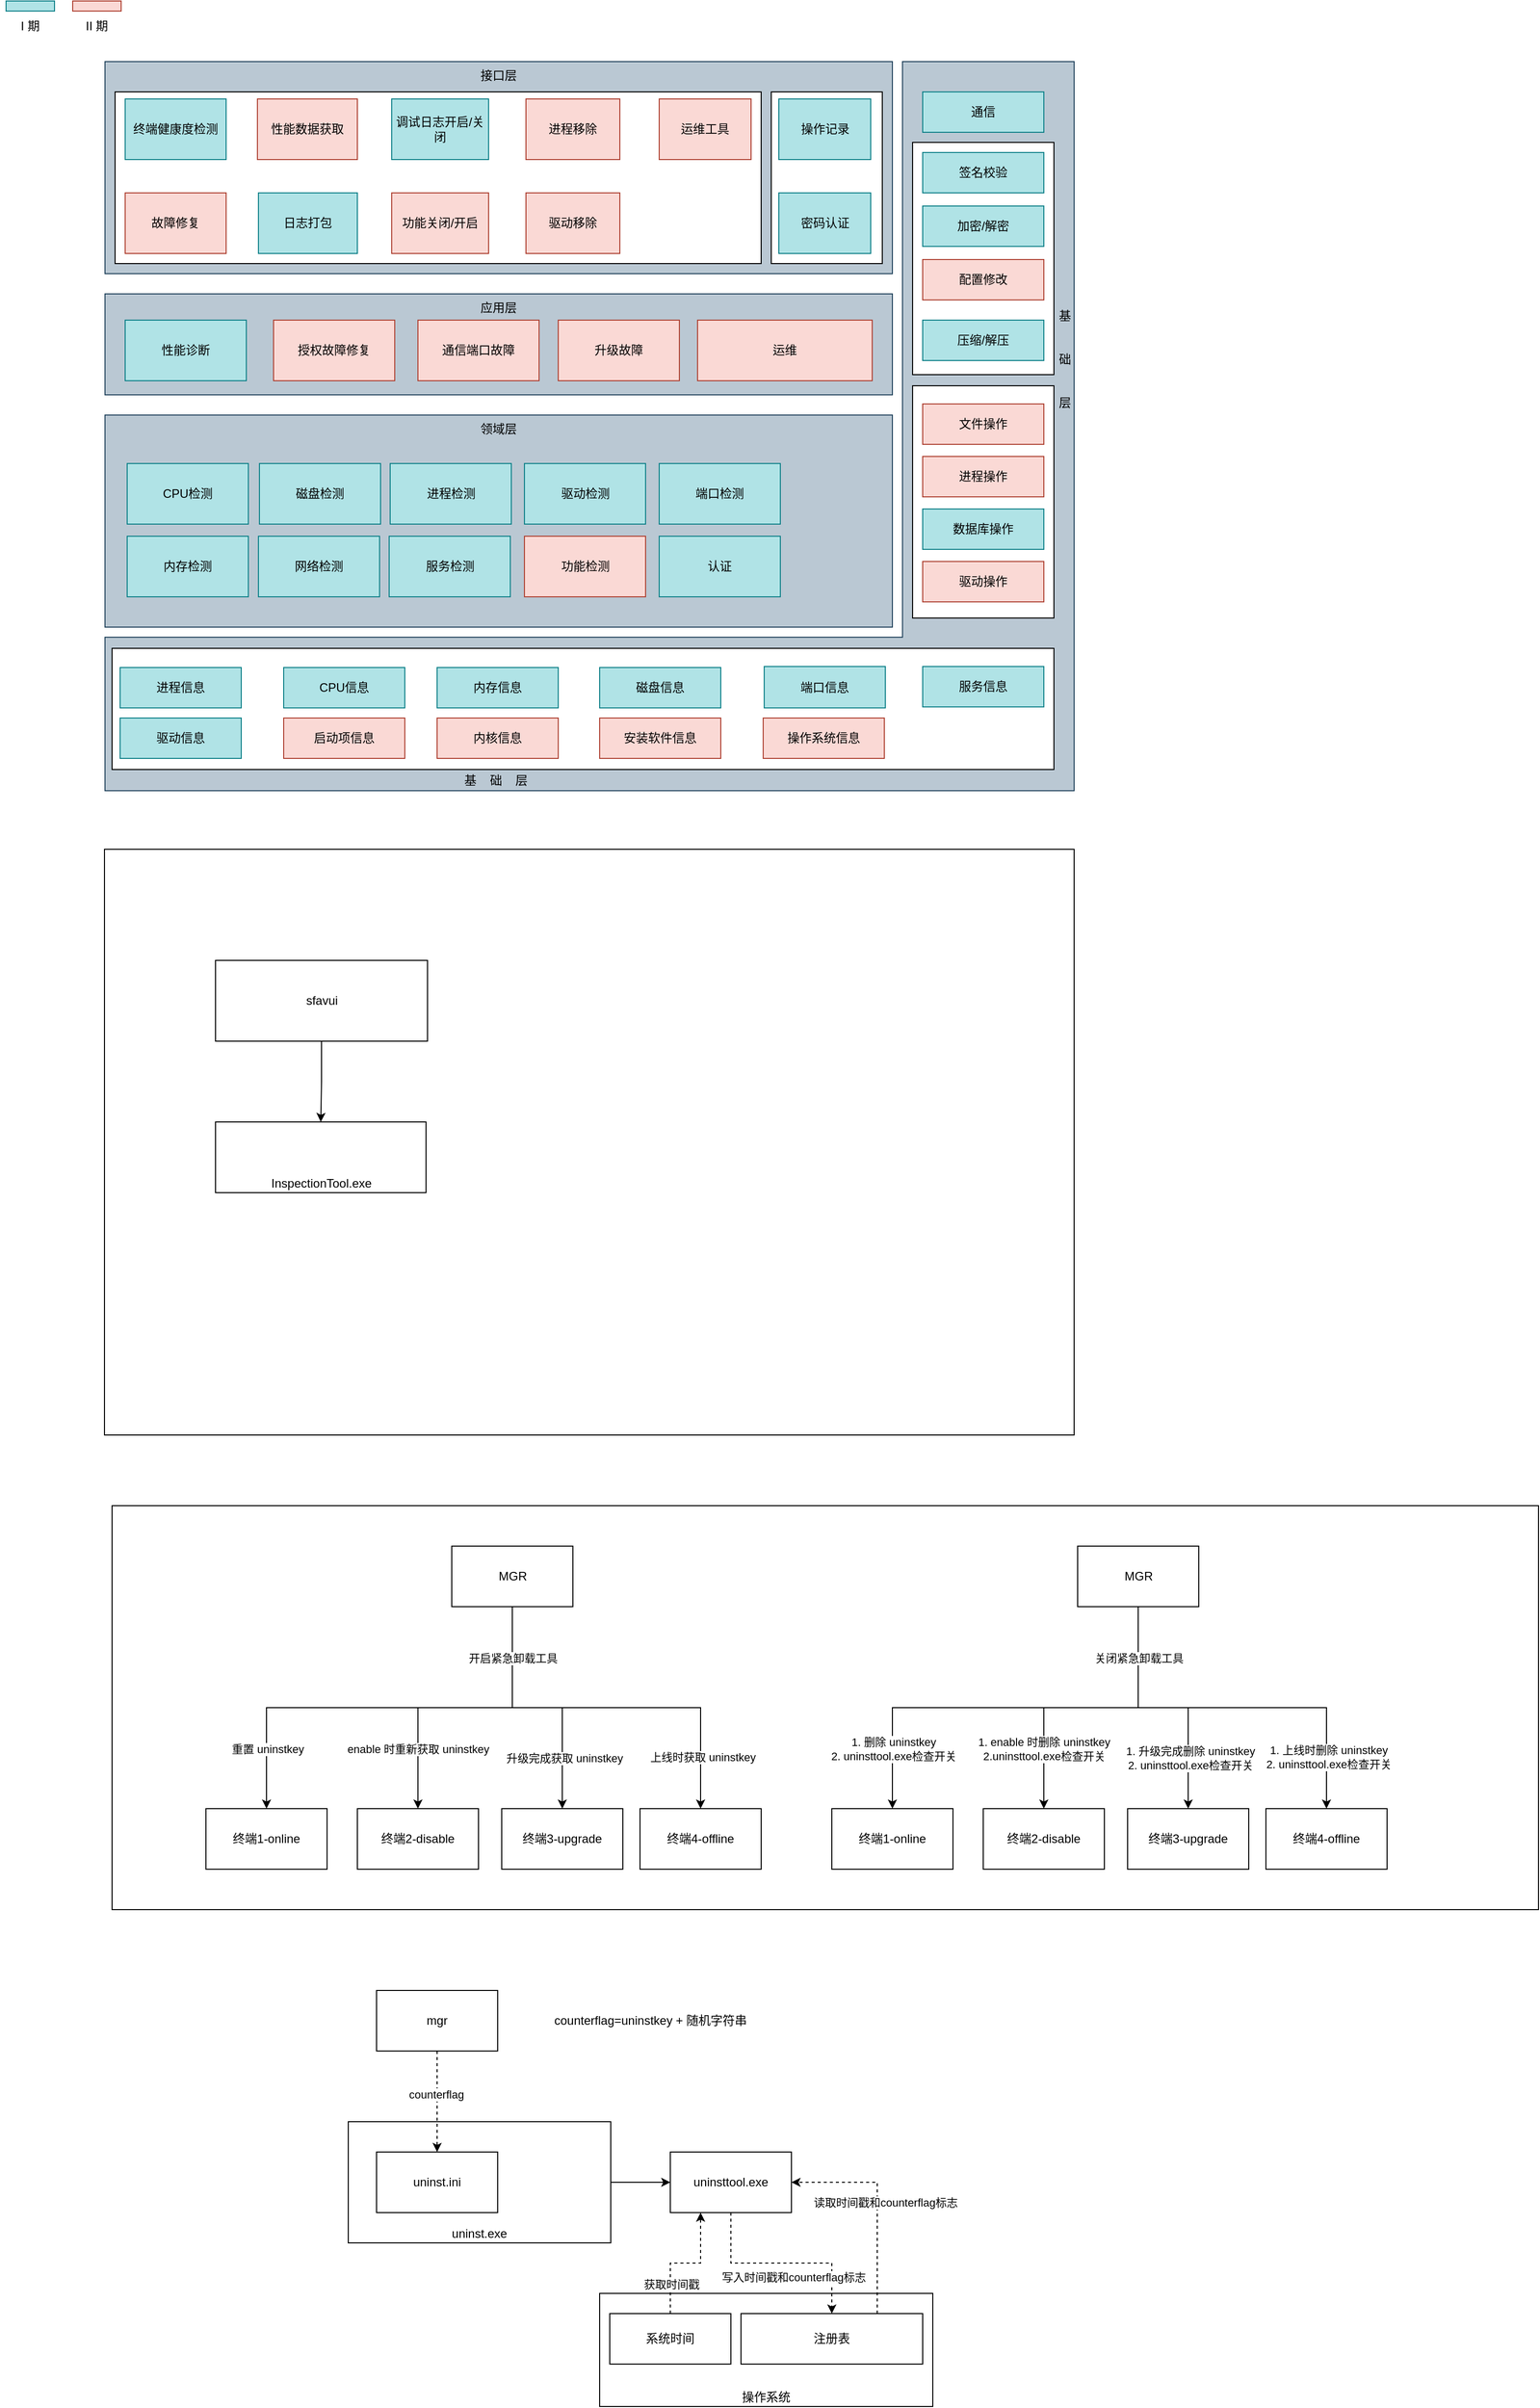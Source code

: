 <mxfile version="22.1.0" type="github">
  <diagram name="第 1 页" id="NOW3hmvJAIs22LeMde_s">
    <mxGraphModel dx="1434" dy="758" grid="1" gridSize="10" guides="1" tooltips="1" connect="1" arrows="1" fold="1" page="1" pageScale="1" pageWidth="827" pageHeight="1169" math="0" shadow="0">
      <root>
        <mxCell id="0" />
        <mxCell id="1" parent="0" />
        <mxCell id="RvbaP1fydgw7fQkFeHSI-6" value="&lt;div style=&quot;text-align: justify;&quot;&gt;&lt;/div&gt;&lt;div style=&quot;&quot;&gt;&lt;/div&gt;" style="shape=corner;whiteSpace=wrap;html=1;direction=west;dx=170;dy=152;align=right;fillColor=#bac8d3;strokeColor=#23445d;" parent="1" vertex="1">
          <mxGeometry x="120" y="80" width="960" height="722" as="geometry" />
        </mxCell>
        <mxCell id="RvbaP1fydgw7fQkFeHSI-1" value="接口层" style="rounded=0;whiteSpace=wrap;html=1;align=center;fillColor=#bac8d3;strokeColor=#23445d;verticalAlign=top;" parent="1" vertex="1">
          <mxGeometry x="120" y="80" width="780" height="210" as="geometry" />
        </mxCell>
        <mxCell id="RvbaP1fydgw7fQkFeHSI-2" value="应用层" style="rounded=0;whiteSpace=wrap;html=1;align=center;fillColor=#bac8d3;strokeColor=#23445d;verticalAlign=top;" parent="1" vertex="1">
          <mxGeometry x="120" y="310" width="780" height="100" as="geometry" />
        </mxCell>
        <mxCell id="RvbaP1fydgw7fQkFeHSI-3" value="领域层" style="rounded=0;whiteSpace=wrap;html=1;align=center;fillColor=#bac8d3;strokeColor=#23445d;verticalAlign=top;" parent="1" vertex="1">
          <mxGeometry x="120" y="430" width="780" height="210" as="geometry" />
        </mxCell>
        <mxCell id="RvbaP1fydgw7fQkFeHSI-36" value="" style="rounded=0;whiteSpace=wrap;html=1;" parent="1" vertex="1">
          <mxGeometry x="127" y="661" width="933" height="120" as="geometry" />
        </mxCell>
        <mxCell id="RvbaP1fydgw7fQkFeHSI-7" value="基&amp;nbsp; &amp;nbsp; 础&amp;nbsp; &amp;nbsp; 层" style="text;strokeColor=none;fillColor=none;align=left;verticalAlign=middle;spacingLeft=4;spacingRight=4;overflow=hidden;points=[[0,0.5],[1,0.5]];portConstraint=eastwest;rotatable=0;whiteSpace=wrap;html=1;" parent="1" vertex="1">
          <mxGeometry x="470" y="782" width="80" height="20" as="geometry" />
        </mxCell>
        <mxCell id="RvbaP1fydgw7fQkFeHSI-8" value="基&lt;br&gt;&lt;br&gt;&lt;br&gt;础&lt;br&gt;&lt;br&gt;&lt;br&gt;层" style="text;strokeColor=none;fillColor=none;align=left;verticalAlign=middle;spacingLeft=4;spacingRight=4;overflow=hidden;points=[[0,0.5],[1,0.5]];portConstraint=eastwest;rotatable=0;whiteSpace=wrap;html=1;" parent="1" vertex="1">
          <mxGeometry x="1059" y="290" width="31" height="170" as="geometry" />
        </mxCell>
        <mxCell id="RvbaP1fydgw7fQkFeHSI-10" value="进程信息" style="rounded=0;whiteSpace=wrap;html=1;fillColor=#b0e3e6;strokeColor=#0e8088;" parent="1" vertex="1">
          <mxGeometry x="135" y="680" width="120" height="40" as="geometry" />
        </mxCell>
        <mxCell id="RvbaP1fydgw7fQkFeHSI-11" value="CPU信息" style="rounded=0;whiteSpace=wrap;html=1;fillColor=#b0e3e6;strokeColor=#0e8088;" parent="1" vertex="1">
          <mxGeometry x="297" y="680" width="120" height="40" as="geometry" />
        </mxCell>
        <mxCell id="RvbaP1fydgw7fQkFeHSI-12" value="内存信息" style="rounded=0;whiteSpace=wrap;html=1;fillColor=#b0e3e6;strokeColor=#0e8088;" parent="1" vertex="1">
          <mxGeometry x="449" y="680" width="120" height="40" as="geometry" />
        </mxCell>
        <mxCell id="RvbaP1fydgw7fQkFeHSI-13" value="磁盘信息" style="rounded=0;whiteSpace=wrap;html=1;fillColor=#b0e3e6;strokeColor=#0e8088;" parent="1" vertex="1">
          <mxGeometry x="610" y="680" width="120" height="40" as="geometry" />
        </mxCell>
        <mxCell id="RvbaP1fydgw7fQkFeHSI-14" value="端口信息" style="rounded=0;whiteSpace=wrap;html=1;fillColor=#b0e3e6;strokeColor=#0e8088;" parent="1" vertex="1">
          <mxGeometry x="773" y="679" width="120" height="41" as="geometry" />
        </mxCell>
        <mxCell id="RvbaP1fydgw7fQkFeHSI-16" value="驱动信息" style="rounded=0;whiteSpace=wrap;html=1;fillColor=#b0e3e6;strokeColor=#0e8088;" parent="1" vertex="1">
          <mxGeometry x="135" y="730" width="120" height="40" as="geometry" />
        </mxCell>
        <mxCell id="RvbaP1fydgw7fQkFeHSI-17" value="启动项信息" style="rounded=0;whiteSpace=wrap;html=1;fillColor=#fad9d5;strokeColor=#ae4132;" parent="1" vertex="1">
          <mxGeometry x="297" y="730" width="120" height="40" as="geometry" />
        </mxCell>
        <mxCell id="RvbaP1fydgw7fQkFeHSI-18" value="内核信息" style="rounded=0;whiteSpace=wrap;html=1;fillColor=#fad9d5;strokeColor=#ae4132;" parent="1" vertex="1">
          <mxGeometry x="449" y="730" width="120" height="40" as="geometry" />
        </mxCell>
        <mxCell id="RvbaP1fydgw7fQkFeHSI-19" value="安装软件信息" style="rounded=0;whiteSpace=wrap;html=1;fillColor=#fad9d5;strokeColor=#ae4132;" parent="1" vertex="1">
          <mxGeometry x="610" y="730" width="120" height="40" as="geometry" />
        </mxCell>
        <mxCell id="RvbaP1fydgw7fQkFeHSI-38" value="" style="rounded=0;whiteSpace=wrap;html=1;" parent="1" vertex="1">
          <mxGeometry x="920" y="160" width="140" height="230" as="geometry" />
        </mxCell>
        <mxCell id="RvbaP1fydgw7fQkFeHSI-20" value="操作系统信息" style="rounded=0;whiteSpace=wrap;html=1;fillColor=#fad9d5;strokeColor=#ae4132;" parent="1" vertex="1">
          <mxGeometry x="772" y="730" width="120" height="40" as="geometry" />
        </mxCell>
        <mxCell id="RvbaP1fydgw7fQkFeHSI-21" value="压缩/解压" style="rounded=0;whiteSpace=wrap;html=1;fillColor=#b0e3e6;strokeColor=#0e8088;" parent="1" vertex="1">
          <mxGeometry x="930" y="336" width="120" height="40" as="geometry" />
        </mxCell>
        <mxCell id="RvbaP1fydgw7fQkFeHSI-37" value="" style="rounded=0;whiteSpace=wrap;html=1;" parent="1" vertex="1">
          <mxGeometry x="920" y="401" width="140" height="230" as="geometry" />
        </mxCell>
        <mxCell id="RvbaP1fydgw7fQkFeHSI-22" value="服务信息" style="rounded=0;whiteSpace=wrap;html=1;fillColor=#b0e3e6;strokeColor=#0e8088;" parent="1" vertex="1">
          <mxGeometry x="930" y="679" width="120" height="40" as="geometry" />
        </mxCell>
        <mxCell id="RvbaP1fydgw7fQkFeHSI-24" value="进程操作" style="rounded=0;whiteSpace=wrap;html=1;fillColor=#fad9d5;strokeColor=#ae4132;" parent="1" vertex="1">
          <mxGeometry x="930" y="471" width="120" height="40" as="geometry" />
        </mxCell>
        <mxCell id="RvbaP1fydgw7fQkFeHSI-25" value="配置修改" style="rounded=0;whiteSpace=wrap;html=1;fillColor=#fad9d5;strokeColor=#ae4132;" parent="1" vertex="1">
          <mxGeometry x="930" y="276" width="120" height="40" as="geometry" />
        </mxCell>
        <mxCell id="RvbaP1fydgw7fQkFeHSI-26" value="驱动操作" style="rounded=0;whiteSpace=wrap;html=1;fillColor=#fad9d5;strokeColor=#ae4132;" parent="1" vertex="1">
          <mxGeometry x="930" y="575" width="120" height="40" as="geometry" />
        </mxCell>
        <mxCell id="RvbaP1fydgw7fQkFeHSI-27" value="数据库操作" style="rounded=0;whiteSpace=wrap;html=1;fillColor=#b0e3e6;strokeColor=#0e8088;" parent="1" vertex="1">
          <mxGeometry x="930" y="523" width="120" height="40" as="geometry" />
        </mxCell>
        <mxCell id="RvbaP1fydgw7fQkFeHSI-28" value="加密/解密" style="rounded=0;whiteSpace=wrap;html=1;fillColor=#b0e3e6;strokeColor=#0e8088;" parent="1" vertex="1">
          <mxGeometry x="930" y="223" width="120" height="40" as="geometry" />
        </mxCell>
        <mxCell id="RvbaP1fydgw7fQkFeHSI-31" value="文件操作" style="rounded=0;whiteSpace=wrap;html=1;fillColor=#fad9d5;strokeColor=#ae4132;" parent="1" vertex="1">
          <mxGeometry x="930" y="419" width="120" height="40" as="geometry" />
        </mxCell>
        <mxCell id="RvbaP1fydgw7fQkFeHSI-34" value="通信" style="rounded=0;whiteSpace=wrap;html=1;fillColor=#b0e3e6;strokeColor=#0e8088;" parent="1" vertex="1">
          <mxGeometry x="930" y="110" width="120" height="40" as="geometry" />
        </mxCell>
        <mxCell id="RvbaP1fydgw7fQkFeHSI-55" value="" style="rounded=0;whiteSpace=wrap;html=1;" parent="1" vertex="1">
          <mxGeometry x="130" y="110" width="640" height="170" as="geometry" />
        </mxCell>
        <mxCell id="RvbaP1fydgw7fQkFeHSI-39" value="终端健康度检测" style="rounded=0;whiteSpace=wrap;html=1;fillColor=#b0e3e6;strokeColor=#0e8088;" parent="1" vertex="1">
          <mxGeometry x="140" y="117" width="100" height="60" as="geometry" />
        </mxCell>
        <mxCell id="RvbaP1fydgw7fQkFeHSI-42" value="故障修复" style="rounded=0;whiteSpace=wrap;html=1;fillColor=#fad9d5;strokeColor=#ae4132;" parent="1" vertex="1">
          <mxGeometry x="140" y="210" width="100" height="60" as="geometry" />
        </mxCell>
        <mxCell id="RvbaP1fydgw7fQkFeHSI-43" value="性能数据获取" style="rounded=0;whiteSpace=wrap;html=1;fillColor=#fad9d5;strokeColor=#ae4132;" parent="1" vertex="1">
          <mxGeometry x="271" y="117" width="99" height="60" as="geometry" />
        </mxCell>
        <mxCell id="RvbaP1fydgw7fQkFeHSI-44" value="日志打包" style="rounded=0;whiteSpace=wrap;html=1;fillColor=#b0e3e6;strokeColor=#0e8088;" parent="1" vertex="1">
          <mxGeometry x="272" y="210" width="98" height="60" as="geometry" />
        </mxCell>
        <mxCell id="RvbaP1fydgw7fQkFeHSI-45" value="调试日志开启/关闭" style="rounded=0;whiteSpace=wrap;html=1;fillColor=#b0e3e6;strokeColor=#0e8088;" parent="1" vertex="1">
          <mxGeometry x="404" y="117" width="96" height="60" as="geometry" />
        </mxCell>
        <mxCell id="RvbaP1fydgw7fQkFeHSI-46" value="功能关闭/开启" style="rounded=0;whiteSpace=wrap;html=1;fillColor=#fad9d5;strokeColor=#ae4132;" parent="1" vertex="1">
          <mxGeometry x="404" y="210" width="96" height="60" as="geometry" />
        </mxCell>
        <mxCell id="RvbaP1fydgw7fQkFeHSI-47" value="进程移除" style="rounded=0;whiteSpace=wrap;html=1;fillColor=#fad9d5;strokeColor=#ae4132;" parent="1" vertex="1">
          <mxGeometry x="537" y="117" width="93" height="60" as="geometry" />
        </mxCell>
        <mxCell id="RvbaP1fydgw7fQkFeHSI-48" value="驱动移除" style="rounded=0;whiteSpace=wrap;html=1;fillColor=#fad9d5;strokeColor=#ae4132;" parent="1" vertex="1">
          <mxGeometry x="537" y="210" width="93" height="60" as="geometry" />
        </mxCell>
        <mxCell id="RvbaP1fydgw7fQkFeHSI-56" value="" style="rounded=0;whiteSpace=wrap;html=1;" parent="1" vertex="1">
          <mxGeometry x="780" y="110" width="110" height="170" as="geometry" />
        </mxCell>
        <mxCell id="RvbaP1fydgw7fQkFeHSI-49" value="运维工具" style="rounded=0;whiteSpace=wrap;html=1;fillColor=#fad9d5;strokeColor=#ae4132;" parent="1" vertex="1">
          <mxGeometry x="669" y="117" width="91" height="60" as="geometry" />
        </mxCell>
        <mxCell id="RvbaP1fydgw7fQkFeHSI-50" value="密码认证" style="rounded=0;whiteSpace=wrap;html=1;fillColor=#b0e3e6;strokeColor=#0e8088;" parent="1" vertex="1">
          <mxGeometry x="787.5" y="210" width="91" height="60" as="geometry" />
        </mxCell>
        <mxCell id="RvbaP1fydgw7fQkFeHSI-53" value="操作记录" style="rounded=0;whiteSpace=wrap;html=1;fillColor=#b0e3e6;strokeColor=#0e8088;" parent="1" vertex="1">
          <mxGeometry x="787.5" y="117" width="91" height="60" as="geometry" />
        </mxCell>
        <mxCell id="RvbaP1fydgw7fQkFeHSI-57" value="性能诊断" style="rounded=0;whiteSpace=wrap;html=1;fillColor=#b0e3e6;strokeColor=#0e8088;" parent="1" vertex="1">
          <mxGeometry x="140" y="336" width="120" height="60" as="geometry" />
        </mxCell>
        <mxCell id="RvbaP1fydgw7fQkFeHSI-58" value="CPU检测" style="rounded=0;whiteSpace=wrap;html=1;fillColor=#b0e3e6;strokeColor=#0e8088;" parent="1" vertex="1">
          <mxGeometry x="142" y="478" width="120" height="60" as="geometry" />
        </mxCell>
        <mxCell id="RvbaP1fydgw7fQkFeHSI-59" value="内存检测" style="rounded=0;whiteSpace=wrap;html=1;fillColor=#b0e3e6;strokeColor=#0e8088;" parent="1" vertex="1">
          <mxGeometry x="142" y="550" width="120" height="60" as="geometry" />
        </mxCell>
        <mxCell id="RvbaP1fydgw7fQkFeHSI-60" value="磁盘检测" style="rounded=0;whiteSpace=wrap;html=1;fillColor=#b0e3e6;strokeColor=#0e8088;" parent="1" vertex="1">
          <mxGeometry x="273" y="478" width="120" height="60" as="geometry" />
        </mxCell>
        <mxCell id="RvbaP1fydgw7fQkFeHSI-61" value="网络检测" style="rounded=0;whiteSpace=wrap;html=1;fillColor=#b0e3e6;strokeColor=#0e8088;" parent="1" vertex="1">
          <mxGeometry x="272" y="550" width="120" height="60" as="geometry" />
        </mxCell>
        <mxCell id="RvbaP1fydgw7fQkFeHSI-62" value="进程检测" style="rounded=0;whiteSpace=wrap;html=1;fillColor=#b0e3e6;strokeColor=#0e8088;" parent="1" vertex="1">
          <mxGeometry x="402.5" y="478" width="120" height="60" as="geometry" />
        </mxCell>
        <mxCell id="RvbaP1fydgw7fQkFeHSI-63" value="服务检测" style="rounded=0;whiteSpace=wrap;html=1;fillColor=#b0e3e6;strokeColor=#0e8088;" parent="1" vertex="1">
          <mxGeometry x="401.5" y="550" width="120" height="60" as="geometry" />
        </mxCell>
        <mxCell id="RvbaP1fydgw7fQkFeHSI-64" value="驱动检测" style="rounded=0;whiteSpace=wrap;html=1;fillColor=#b0e3e6;strokeColor=#0e8088;" parent="1" vertex="1">
          <mxGeometry x="535.5" y="478" width="120" height="60" as="geometry" />
        </mxCell>
        <mxCell id="RvbaP1fydgw7fQkFeHSI-65" value="功能检测" style="rounded=0;whiteSpace=wrap;html=1;fillColor=#fad9d5;strokeColor=#ae4132;" parent="1" vertex="1">
          <mxGeometry x="535.5" y="550" width="120" height="60" as="geometry" />
        </mxCell>
        <mxCell id="RvbaP1fydgw7fQkFeHSI-66" value="授权故障修复" style="rounded=0;whiteSpace=wrap;html=1;fillColor=#fad9d5;strokeColor=#ae4132;" parent="1" vertex="1">
          <mxGeometry x="287" y="336" width="120" height="60" as="geometry" />
        </mxCell>
        <mxCell id="RvbaP1fydgw7fQkFeHSI-67" value="通信端口故障" style="rounded=0;whiteSpace=wrap;html=1;fillColor=#fad9d5;strokeColor=#ae4132;" parent="1" vertex="1">
          <mxGeometry x="430" y="336" width="120" height="60" as="geometry" />
        </mxCell>
        <mxCell id="RvbaP1fydgw7fQkFeHSI-68" value="端口检测" style="rounded=0;whiteSpace=wrap;html=1;fillColor=#b0e3e6;strokeColor=#0e8088;" parent="1" vertex="1">
          <mxGeometry x="669" y="478" width="120" height="60" as="geometry" />
        </mxCell>
        <mxCell id="RvbaP1fydgw7fQkFeHSI-70" value="升级故障" style="rounded=0;whiteSpace=wrap;html=1;fillColor=#fad9d5;strokeColor=#ae4132;" parent="1" vertex="1">
          <mxGeometry x="569" y="336" width="120" height="60" as="geometry" />
        </mxCell>
        <mxCell id="RvbaP1fydgw7fQkFeHSI-71" value="运维" style="rounded=0;whiteSpace=wrap;html=1;fillColor=#fad9d5;strokeColor=#ae4132;" parent="1" vertex="1">
          <mxGeometry x="707" y="336" width="173" height="60" as="geometry" />
        </mxCell>
        <mxCell id="RvbaP1fydgw7fQkFeHSI-73" value="认证" style="rounded=0;whiteSpace=wrap;html=1;fillColor=#b0e3e6;strokeColor=#0e8088;" parent="1" vertex="1">
          <mxGeometry x="669" y="550" width="120" height="60" as="geometry" />
        </mxCell>
        <mxCell id="XaOAD2fkuNxS6bWYDo4a-1" value="" style="rounded=0;whiteSpace=wrap;html=1;" vertex="1" parent="1">
          <mxGeometry x="119.5" y="860" width="960.5" height="580" as="geometry" />
        </mxCell>
        <mxCell id="XaOAD2fkuNxS6bWYDo4a-2" value="" style="rounded=0;whiteSpace=wrap;html=1;fillColor=#b0e3e6;strokeColor=#0e8088;" vertex="1" parent="1">
          <mxGeometry x="22" y="20" width="48" height="10" as="geometry" />
        </mxCell>
        <mxCell id="XaOAD2fkuNxS6bWYDo4a-3" value="I 期" style="text;html=1;strokeColor=none;fillColor=none;align=center;verticalAlign=middle;whiteSpace=wrap;rounded=0;" vertex="1" parent="1">
          <mxGeometry x="16" y="30" width="60" height="30" as="geometry" />
        </mxCell>
        <mxCell id="XaOAD2fkuNxS6bWYDo4a-5" value="" style="rounded=0;whiteSpace=wrap;html=1;fillColor=#fad9d5;strokeColor=#ae4132;" vertex="1" parent="1">
          <mxGeometry x="88" y="20" width="48" height="10" as="geometry" />
        </mxCell>
        <mxCell id="XaOAD2fkuNxS6bWYDo4a-6" value="II 期" style="text;html=1;strokeColor=none;fillColor=none;align=center;verticalAlign=middle;whiteSpace=wrap;rounded=0;" vertex="1" parent="1">
          <mxGeometry x="82" y="30" width="60" height="30" as="geometry" />
        </mxCell>
        <mxCell id="XaOAD2fkuNxS6bWYDo4a-13" value="" style="edgeStyle=orthogonalEdgeStyle;rounded=0;orthogonalLoop=1;jettySize=auto;html=1;" edge="1" parent="1" source="XaOAD2fkuNxS6bWYDo4a-10" target="XaOAD2fkuNxS6bWYDo4a-12">
          <mxGeometry relative="1" as="geometry" />
        </mxCell>
        <mxCell id="XaOAD2fkuNxS6bWYDo4a-10" value="sfavui" style="rounded=0;whiteSpace=wrap;html=1;" vertex="1" parent="1">
          <mxGeometry x="229.5" y="970" width="210" height="80" as="geometry" />
        </mxCell>
        <mxCell id="XaOAD2fkuNxS6bWYDo4a-11" value="签名校验" style="rounded=0;whiteSpace=wrap;html=1;fillColor=#b0e3e6;strokeColor=#0e8088;" vertex="1" parent="1">
          <mxGeometry x="930" y="170" width="120" height="40" as="geometry" />
        </mxCell>
        <mxCell id="XaOAD2fkuNxS6bWYDo4a-12" value="InspectionTool.exe" style="rounded=0;whiteSpace=wrap;html=1;verticalAlign=bottom;" vertex="1" parent="1">
          <mxGeometry x="229.5" y="1130" width="208.5" height="70" as="geometry" />
        </mxCell>
        <mxCell id="XaOAD2fkuNxS6bWYDo4a-18" value="" style="rounded=0;whiteSpace=wrap;html=1;" vertex="1" parent="1">
          <mxGeometry x="127" y="1510" width="1413" height="400" as="geometry" />
        </mxCell>
        <mxCell id="XaOAD2fkuNxS6bWYDo4a-32" style="edgeStyle=orthogonalEdgeStyle;rounded=0;orthogonalLoop=1;jettySize=auto;html=1;exitX=0.5;exitY=1;exitDx=0;exitDy=0;" edge="1" parent="1" source="XaOAD2fkuNxS6bWYDo4a-19" target="XaOAD2fkuNxS6bWYDo4a-20">
          <mxGeometry relative="1" as="geometry" />
        </mxCell>
        <mxCell id="XaOAD2fkuNxS6bWYDo4a-37" value="重置 uninstkey" style="edgeLabel;html=1;align=center;verticalAlign=middle;resizable=0;points=[];" vertex="1" connectable="0" parent="XaOAD2fkuNxS6bWYDo4a-32">
          <mxGeometry x="0.729" y="1" relative="1" as="geometry">
            <mxPoint y="1" as="offset" />
          </mxGeometry>
        </mxCell>
        <mxCell id="XaOAD2fkuNxS6bWYDo4a-34" style="edgeStyle=orthogonalEdgeStyle;rounded=0;orthogonalLoop=1;jettySize=auto;html=1;" edge="1" parent="1" source="XaOAD2fkuNxS6bWYDo4a-19" target="XaOAD2fkuNxS6bWYDo4a-21">
          <mxGeometry relative="1" as="geometry" />
        </mxCell>
        <mxCell id="XaOAD2fkuNxS6bWYDo4a-38" value="enable 时重新获取 uninstkey" style="edgeLabel;html=1;align=center;verticalAlign=middle;resizable=0;points=[];" vertex="1" connectable="0" parent="XaOAD2fkuNxS6bWYDo4a-34">
          <mxGeometry x="0.591" relative="1" as="geometry">
            <mxPoint y="1" as="offset" />
          </mxGeometry>
        </mxCell>
        <mxCell id="XaOAD2fkuNxS6bWYDo4a-35" style="edgeStyle=orthogonalEdgeStyle;rounded=0;orthogonalLoop=1;jettySize=auto;html=1;entryX=0.5;entryY=0;entryDx=0;entryDy=0;" edge="1" parent="1" source="XaOAD2fkuNxS6bWYDo4a-19" target="XaOAD2fkuNxS6bWYDo4a-22">
          <mxGeometry relative="1" as="geometry" />
        </mxCell>
        <mxCell id="XaOAD2fkuNxS6bWYDo4a-39" value="升级完成获取 uninstkey" style="edgeLabel;html=1;align=center;verticalAlign=middle;resizable=0;points=[];" vertex="1" connectable="0" parent="XaOAD2fkuNxS6bWYDo4a-35">
          <mxGeometry x="0.599" y="2" relative="1" as="geometry">
            <mxPoint as="offset" />
          </mxGeometry>
        </mxCell>
        <mxCell id="XaOAD2fkuNxS6bWYDo4a-36" style="edgeStyle=orthogonalEdgeStyle;rounded=0;orthogonalLoop=1;jettySize=auto;html=1;entryX=0.5;entryY=0;entryDx=0;entryDy=0;exitX=0.5;exitY=1;exitDx=0;exitDy=0;" edge="1" parent="1" source="XaOAD2fkuNxS6bWYDo4a-19" target="XaOAD2fkuNxS6bWYDo4a-23">
          <mxGeometry relative="1" as="geometry" />
        </mxCell>
        <mxCell id="XaOAD2fkuNxS6bWYDo4a-40" value="上线时获取 uninstkey" style="edgeLabel;html=1;align=center;verticalAlign=middle;resizable=0;points=[];" vertex="1" connectable="0" parent="XaOAD2fkuNxS6bWYDo4a-36">
          <mxGeometry x="0.731" y="2" relative="1" as="geometry">
            <mxPoint y="1" as="offset" />
          </mxGeometry>
        </mxCell>
        <mxCell id="XaOAD2fkuNxS6bWYDo4a-41" value="开启紧急卸载工具" style="edgeLabel;html=1;align=center;verticalAlign=middle;resizable=0;points=[];" vertex="1" connectable="0" parent="XaOAD2fkuNxS6bWYDo4a-36">
          <mxGeometry x="-0.736" relative="1" as="geometry">
            <mxPoint as="offset" />
          </mxGeometry>
        </mxCell>
        <mxCell id="XaOAD2fkuNxS6bWYDo4a-19" value="MGR" style="rounded=0;whiteSpace=wrap;html=1;" vertex="1" parent="1">
          <mxGeometry x="463.5" y="1550" width="120" height="60" as="geometry" />
        </mxCell>
        <mxCell id="XaOAD2fkuNxS6bWYDo4a-20" value="终端1-online" style="rounded=0;whiteSpace=wrap;html=1;" vertex="1" parent="1">
          <mxGeometry x="220" y="1810" width="120" height="60" as="geometry" />
        </mxCell>
        <mxCell id="XaOAD2fkuNxS6bWYDo4a-21" value="终端2-disable" style="rounded=0;whiteSpace=wrap;html=1;" vertex="1" parent="1">
          <mxGeometry x="370" y="1810" width="120" height="60" as="geometry" />
        </mxCell>
        <mxCell id="XaOAD2fkuNxS6bWYDo4a-22" value="终端3-upgrade" style="rounded=0;whiteSpace=wrap;html=1;" vertex="1" parent="1">
          <mxGeometry x="513" y="1810" width="120" height="60" as="geometry" />
        </mxCell>
        <mxCell id="XaOAD2fkuNxS6bWYDo4a-23" value="终端4-offline" style="rounded=0;whiteSpace=wrap;html=1;" vertex="1" parent="1">
          <mxGeometry x="650" y="1810" width="120" height="60" as="geometry" />
        </mxCell>
        <mxCell id="XaOAD2fkuNxS6bWYDo4a-45" style="edgeStyle=orthogonalEdgeStyle;rounded=0;orthogonalLoop=1;jettySize=auto;html=1;exitX=0.5;exitY=1;exitDx=0;exitDy=0;" edge="1" parent="1" source="XaOAD2fkuNxS6bWYDo4a-54" target="XaOAD2fkuNxS6bWYDo4a-55">
          <mxGeometry relative="1" as="geometry" />
        </mxCell>
        <mxCell id="XaOAD2fkuNxS6bWYDo4a-46" value="1. 删除 uninstkey&lt;br&gt;2.&amp;nbsp;uninsttool.exe检查开关" style="edgeLabel;html=1;align=center;verticalAlign=middle;resizable=0;points=[];" vertex="1" connectable="0" parent="XaOAD2fkuNxS6bWYDo4a-45">
          <mxGeometry x="0.729" y="1" relative="1" as="geometry">
            <mxPoint y="1" as="offset" />
          </mxGeometry>
        </mxCell>
        <mxCell id="XaOAD2fkuNxS6bWYDo4a-47" style="edgeStyle=orthogonalEdgeStyle;rounded=0;orthogonalLoop=1;jettySize=auto;html=1;" edge="1" parent="1" source="XaOAD2fkuNxS6bWYDo4a-54" target="XaOAD2fkuNxS6bWYDo4a-56">
          <mxGeometry relative="1" as="geometry" />
        </mxCell>
        <mxCell id="XaOAD2fkuNxS6bWYDo4a-48" value="1. enable 时删除 uninstkey&lt;br&gt;2.uninsttool.exe检查开关" style="edgeLabel;html=1;align=center;verticalAlign=middle;resizable=0;points=[];" vertex="1" connectable="0" parent="XaOAD2fkuNxS6bWYDo4a-47">
          <mxGeometry x="0.591" relative="1" as="geometry">
            <mxPoint y="1" as="offset" />
          </mxGeometry>
        </mxCell>
        <mxCell id="XaOAD2fkuNxS6bWYDo4a-49" style="edgeStyle=orthogonalEdgeStyle;rounded=0;orthogonalLoop=1;jettySize=auto;html=1;entryX=0.5;entryY=0;entryDx=0;entryDy=0;" edge="1" parent="1" source="XaOAD2fkuNxS6bWYDo4a-54" target="XaOAD2fkuNxS6bWYDo4a-57">
          <mxGeometry relative="1" as="geometry" />
        </mxCell>
        <mxCell id="XaOAD2fkuNxS6bWYDo4a-50" value="1. 升级完成删除 uninstkey&lt;br&gt;2.&amp;nbsp;uninsttool.exe检查开关" style="edgeLabel;html=1;align=center;verticalAlign=middle;resizable=0;points=[];" vertex="1" connectable="0" parent="XaOAD2fkuNxS6bWYDo4a-49">
          <mxGeometry x="0.599" y="2" relative="1" as="geometry">
            <mxPoint as="offset" />
          </mxGeometry>
        </mxCell>
        <mxCell id="XaOAD2fkuNxS6bWYDo4a-51" style="edgeStyle=orthogonalEdgeStyle;rounded=0;orthogonalLoop=1;jettySize=auto;html=1;entryX=0.5;entryY=0;entryDx=0;entryDy=0;exitX=0.5;exitY=1;exitDx=0;exitDy=0;" edge="1" parent="1" source="XaOAD2fkuNxS6bWYDo4a-54" target="XaOAD2fkuNxS6bWYDo4a-58">
          <mxGeometry relative="1" as="geometry" />
        </mxCell>
        <mxCell id="XaOAD2fkuNxS6bWYDo4a-52" value="1. 上线时删除 uninstkey&lt;br&gt;2.&amp;nbsp;uninsttool.exe检查开关" style="edgeLabel;html=1;align=center;verticalAlign=middle;resizable=0;points=[];" vertex="1" connectable="0" parent="XaOAD2fkuNxS6bWYDo4a-51">
          <mxGeometry x="0.731" y="2" relative="1" as="geometry">
            <mxPoint y="1" as="offset" />
          </mxGeometry>
        </mxCell>
        <mxCell id="XaOAD2fkuNxS6bWYDo4a-53" value="关闭紧急卸载工具" style="edgeLabel;html=1;align=center;verticalAlign=middle;resizable=0;points=[];" vertex="1" connectable="0" parent="XaOAD2fkuNxS6bWYDo4a-51">
          <mxGeometry x="-0.736" relative="1" as="geometry">
            <mxPoint as="offset" />
          </mxGeometry>
        </mxCell>
        <mxCell id="XaOAD2fkuNxS6bWYDo4a-54" value="MGR" style="rounded=0;whiteSpace=wrap;html=1;" vertex="1" parent="1">
          <mxGeometry x="1083.5" y="1550" width="120" height="60" as="geometry" />
        </mxCell>
        <mxCell id="XaOAD2fkuNxS6bWYDo4a-55" value="终端1-online" style="rounded=0;whiteSpace=wrap;html=1;" vertex="1" parent="1">
          <mxGeometry x="840" y="1810" width="120" height="60" as="geometry" />
        </mxCell>
        <mxCell id="XaOAD2fkuNxS6bWYDo4a-56" value="终端2-disable" style="rounded=0;whiteSpace=wrap;html=1;" vertex="1" parent="1">
          <mxGeometry x="990" y="1810" width="120" height="60" as="geometry" />
        </mxCell>
        <mxCell id="XaOAD2fkuNxS6bWYDo4a-57" value="终端3-upgrade" style="rounded=0;whiteSpace=wrap;html=1;" vertex="1" parent="1">
          <mxGeometry x="1133" y="1810" width="120" height="60" as="geometry" />
        </mxCell>
        <mxCell id="XaOAD2fkuNxS6bWYDo4a-66" style="edgeStyle=orthogonalEdgeStyle;rounded=0;orthogonalLoop=1;jettySize=auto;html=1;entryX=0;entryY=0.5;entryDx=0;entryDy=0;" edge="1" parent="1" source="XaOAD2fkuNxS6bWYDo4a-65" target="XaOAD2fkuNxS6bWYDo4a-63">
          <mxGeometry relative="1" as="geometry" />
        </mxCell>
        <mxCell id="XaOAD2fkuNxS6bWYDo4a-65" value="uninst.exe" style="rounded=0;whiteSpace=wrap;html=1;verticalAlign=bottom;" vertex="1" parent="1">
          <mxGeometry x="361" y="2120" width="260" height="120" as="geometry" />
        </mxCell>
        <mxCell id="XaOAD2fkuNxS6bWYDo4a-58" value="终端4-offline" style="rounded=0;whiteSpace=wrap;html=1;" vertex="1" parent="1">
          <mxGeometry x="1270" y="1810" width="120" height="60" as="geometry" />
        </mxCell>
        <mxCell id="XaOAD2fkuNxS6bWYDo4a-61" value="uninst.ini" style="rounded=0;whiteSpace=wrap;html=1;" vertex="1" parent="1">
          <mxGeometry x="389" y="2150" width="120" height="60" as="geometry" />
        </mxCell>
        <mxCell id="XaOAD2fkuNxS6bWYDo4a-67" value="操作系统" style="rounded=0;whiteSpace=wrap;html=1;verticalAlign=bottom;" vertex="1" parent="1">
          <mxGeometry x="610" y="2290" width="330" height="112" as="geometry" />
        </mxCell>
        <mxCell id="XaOAD2fkuNxS6bWYDo4a-64" value="" style="edgeStyle=orthogonalEdgeStyle;rounded=0;orthogonalLoop=1;jettySize=auto;html=1;dashed=1;" edge="1" parent="1" source="XaOAD2fkuNxS6bWYDo4a-62" target="XaOAD2fkuNxS6bWYDo4a-61">
          <mxGeometry relative="1" as="geometry" />
        </mxCell>
        <mxCell id="XaOAD2fkuNxS6bWYDo4a-74" value="counterflag" style="edgeLabel;html=1;align=center;verticalAlign=middle;resizable=0;points=[];" vertex="1" connectable="0" parent="XaOAD2fkuNxS6bWYDo4a-64">
          <mxGeometry x="-0.144" y="-1" relative="1" as="geometry">
            <mxPoint as="offset" />
          </mxGeometry>
        </mxCell>
        <mxCell id="XaOAD2fkuNxS6bWYDo4a-62" value="mgr" style="rounded=0;whiteSpace=wrap;html=1;" vertex="1" parent="1">
          <mxGeometry x="389" y="1990" width="120" height="60" as="geometry" />
        </mxCell>
        <mxCell id="XaOAD2fkuNxS6bWYDo4a-79" style="edgeStyle=orthogonalEdgeStyle;rounded=0;orthogonalLoop=1;jettySize=auto;html=1;dashed=1;" edge="1" parent="1" source="XaOAD2fkuNxS6bWYDo4a-63" target="XaOAD2fkuNxS6bWYDo4a-75">
          <mxGeometry relative="1" as="geometry" />
        </mxCell>
        <mxCell id="XaOAD2fkuNxS6bWYDo4a-81" value="写入时间戳和counterflag标志" style="edgeLabel;html=1;align=center;verticalAlign=middle;resizable=0;points=[];" vertex="1" connectable="0" parent="XaOAD2fkuNxS6bWYDo4a-79">
          <mxGeometry x="0.03" relative="1" as="geometry">
            <mxPoint x="9" y="14" as="offset" />
          </mxGeometry>
        </mxCell>
        <mxCell id="XaOAD2fkuNxS6bWYDo4a-63" value="uninsttool.exe" style="rounded=0;whiteSpace=wrap;html=1;" vertex="1" parent="1">
          <mxGeometry x="680" y="2150" width="120" height="60" as="geometry" />
        </mxCell>
        <mxCell id="XaOAD2fkuNxS6bWYDo4a-82" style="edgeStyle=orthogonalEdgeStyle;rounded=0;orthogonalLoop=1;jettySize=auto;html=1;exitX=0.75;exitY=0;exitDx=0;exitDy=0;entryX=1;entryY=0.5;entryDx=0;entryDy=0;dashed=1;" edge="1" parent="1" source="XaOAD2fkuNxS6bWYDo4a-75" target="XaOAD2fkuNxS6bWYDo4a-63">
          <mxGeometry relative="1" as="geometry" />
        </mxCell>
        <mxCell id="XaOAD2fkuNxS6bWYDo4a-83" value="读取时间戳和counterflag标志" style="edgeLabel;html=1;align=center;verticalAlign=middle;resizable=0;points=[];" vertex="1" connectable="0" parent="XaOAD2fkuNxS6bWYDo4a-82">
          <mxGeometry x="0.021" y="-1" relative="1" as="geometry">
            <mxPoint x="7" as="offset" />
          </mxGeometry>
        </mxCell>
        <mxCell id="XaOAD2fkuNxS6bWYDo4a-75" value="注册表" style="html=1;whiteSpace=wrap;" vertex="1" parent="1">
          <mxGeometry x="750" y="2310" width="180" height="50" as="geometry" />
        </mxCell>
        <mxCell id="XaOAD2fkuNxS6bWYDo4a-84" style="edgeStyle=orthogonalEdgeStyle;rounded=0;orthogonalLoop=1;jettySize=auto;html=1;dashed=1;entryX=0.25;entryY=1;entryDx=0;entryDy=0;" edge="1" parent="1" source="XaOAD2fkuNxS6bWYDo4a-76" target="XaOAD2fkuNxS6bWYDo4a-63">
          <mxGeometry relative="1" as="geometry">
            <mxPoint x="740" y="2210" as="targetPoint" />
          </mxGeometry>
        </mxCell>
        <mxCell id="XaOAD2fkuNxS6bWYDo4a-85" value="获取时间戳" style="edgeLabel;html=1;align=center;verticalAlign=middle;resizable=0;points=[];" vertex="1" connectable="0" parent="XaOAD2fkuNxS6bWYDo4a-84">
          <mxGeometry x="-0.498" y="-1" relative="1" as="geometry">
            <mxPoint y="3" as="offset" />
          </mxGeometry>
        </mxCell>
        <mxCell id="XaOAD2fkuNxS6bWYDo4a-76" value="系统时间" style="html=1;whiteSpace=wrap;" vertex="1" parent="1">
          <mxGeometry x="620" y="2310" width="120" height="50" as="geometry" />
        </mxCell>
        <mxCell id="XaOAD2fkuNxS6bWYDo4a-87" value="counterflag=uninstkey + 随机字符串" style="text;html=1;align=center;verticalAlign=middle;resizable=0;points=[];autosize=1;strokeColor=none;fillColor=none;" vertex="1" parent="1">
          <mxGeometry x="555" y="2005" width="210" height="30" as="geometry" />
        </mxCell>
      </root>
    </mxGraphModel>
  </diagram>
</mxfile>
